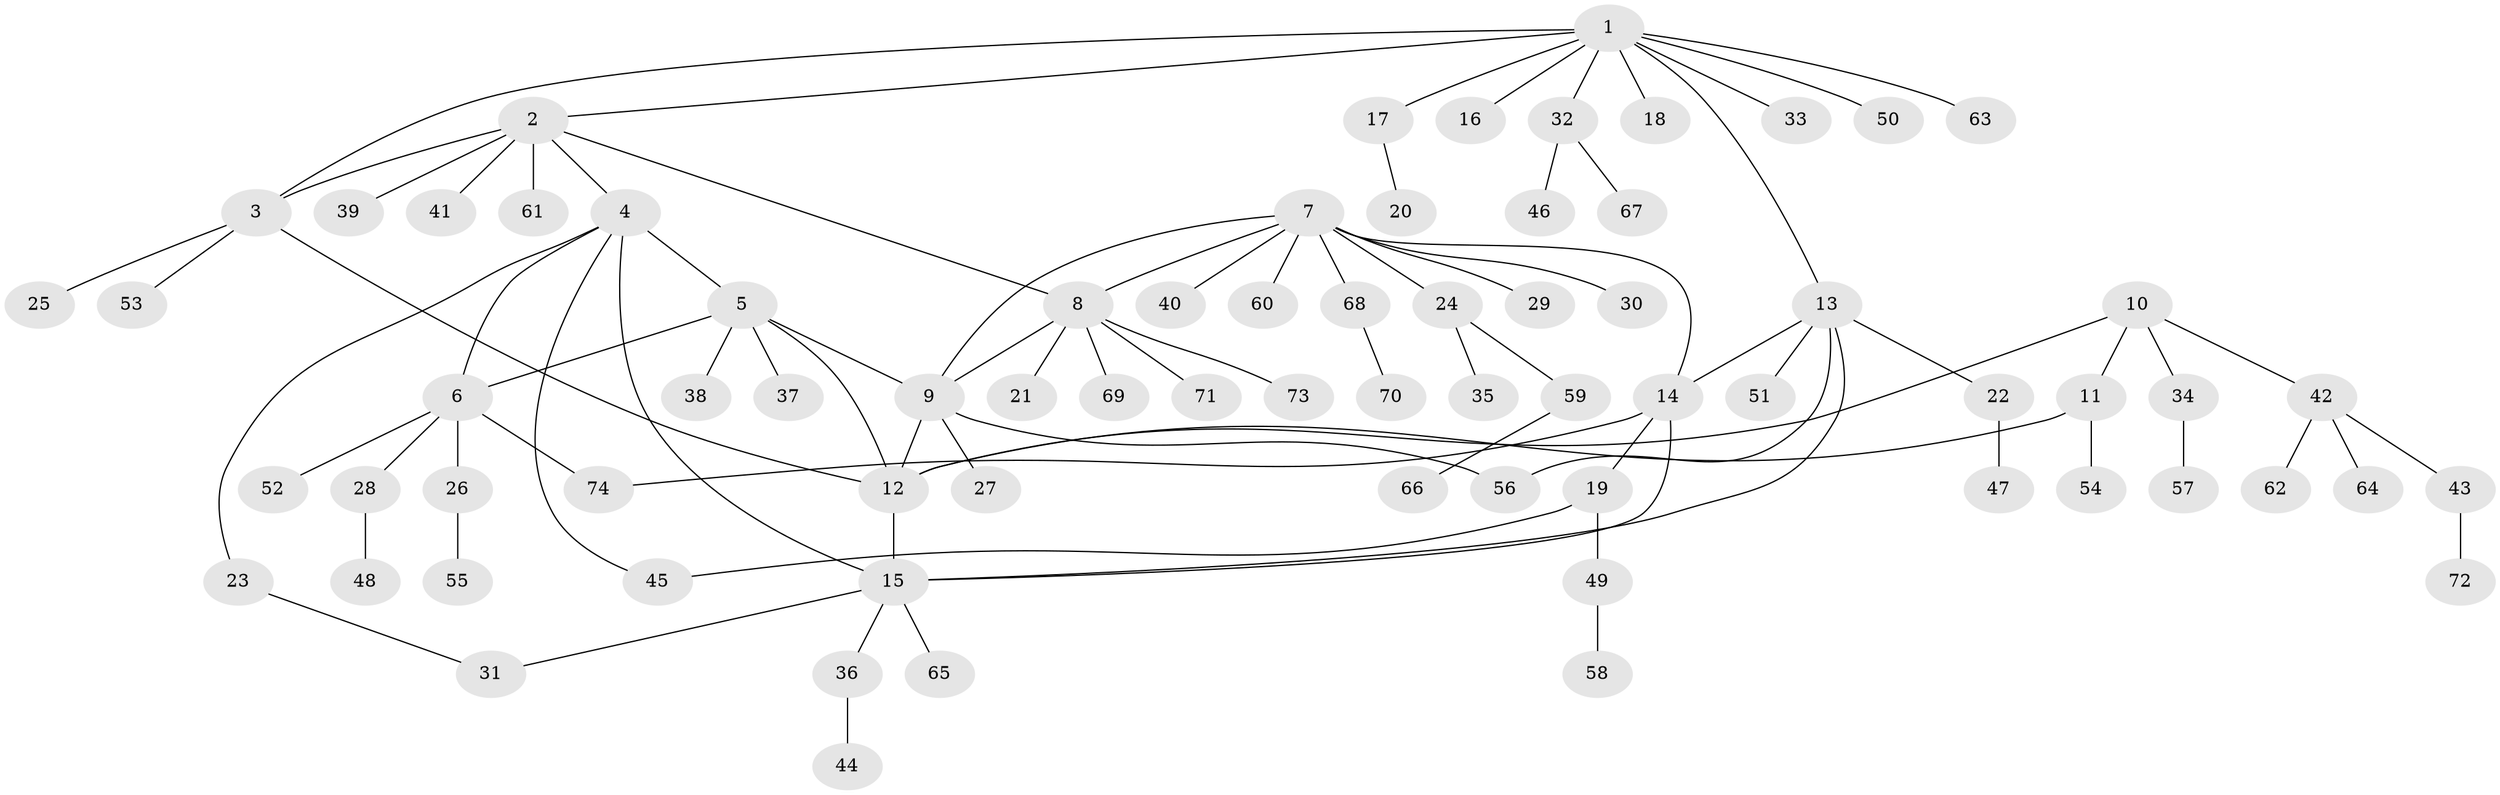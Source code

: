 // coarse degree distribution, {10: 0.038461538461538464, 6: 0.057692307692307696, 4: 0.038461538461538464, 5: 0.057692307692307696, 7: 0.019230769230769232, 2: 0.1346153846153846, 11: 0.019230769230769232, 1: 0.5961538461538461, 3: 0.038461538461538464}
// Generated by graph-tools (version 1.1) at 2025/42/03/06/25 10:42:08]
// undirected, 74 vertices, 88 edges
graph export_dot {
graph [start="1"]
  node [color=gray90,style=filled];
  1;
  2;
  3;
  4;
  5;
  6;
  7;
  8;
  9;
  10;
  11;
  12;
  13;
  14;
  15;
  16;
  17;
  18;
  19;
  20;
  21;
  22;
  23;
  24;
  25;
  26;
  27;
  28;
  29;
  30;
  31;
  32;
  33;
  34;
  35;
  36;
  37;
  38;
  39;
  40;
  41;
  42;
  43;
  44;
  45;
  46;
  47;
  48;
  49;
  50;
  51;
  52;
  53;
  54;
  55;
  56;
  57;
  58;
  59;
  60;
  61;
  62;
  63;
  64;
  65;
  66;
  67;
  68;
  69;
  70;
  71;
  72;
  73;
  74;
  1 -- 2;
  1 -- 3;
  1 -- 13;
  1 -- 16;
  1 -- 17;
  1 -- 18;
  1 -- 32;
  1 -- 33;
  1 -- 50;
  1 -- 63;
  2 -- 3;
  2 -- 4;
  2 -- 8;
  2 -- 39;
  2 -- 41;
  2 -- 61;
  3 -- 12;
  3 -- 25;
  3 -- 53;
  4 -- 5;
  4 -- 6;
  4 -- 15;
  4 -- 23;
  4 -- 45;
  5 -- 6;
  5 -- 9;
  5 -- 12;
  5 -- 37;
  5 -- 38;
  6 -- 26;
  6 -- 28;
  6 -- 52;
  6 -- 74;
  7 -- 8;
  7 -- 9;
  7 -- 14;
  7 -- 24;
  7 -- 29;
  7 -- 30;
  7 -- 40;
  7 -- 60;
  7 -- 68;
  8 -- 9;
  8 -- 21;
  8 -- 69;
  8 -- 71;
  8 -- 73;
  9 -- 12;
  9 -- 27;
  9 -- 56;
  10 -- 11;
  10 -- 12;
  10 -- 34;
  10 -- 42;
  11 -- 12;
  11 -- 54;
  12 -- 15;
  13 -- 14;
  13 -- 15;
  13 -- 22;
  13 -- 51;
  13 -- 56;
  14 -- 15;
  14 -- 19;
  14 -- 74;
  15 -- 31;
  15 -- 36;
  15 -- 65;
  17 -- 20;
  19 -- 45;
  19 -- 49;
  22 -- 47;
  23 -- 31;
  24 -- 35;
  24 -- 59;
  26 -- 55;
  28 -- 48;
  32 -- 46;
  32 -- 67;
  34 -- 57;
  36 -- 44;
  42 -- 43;
  42 -- 62;
  42 -- 64;
  43 -- 72;
  49 -- 58;
  59 -- 66;
  68 -- 70;
}
